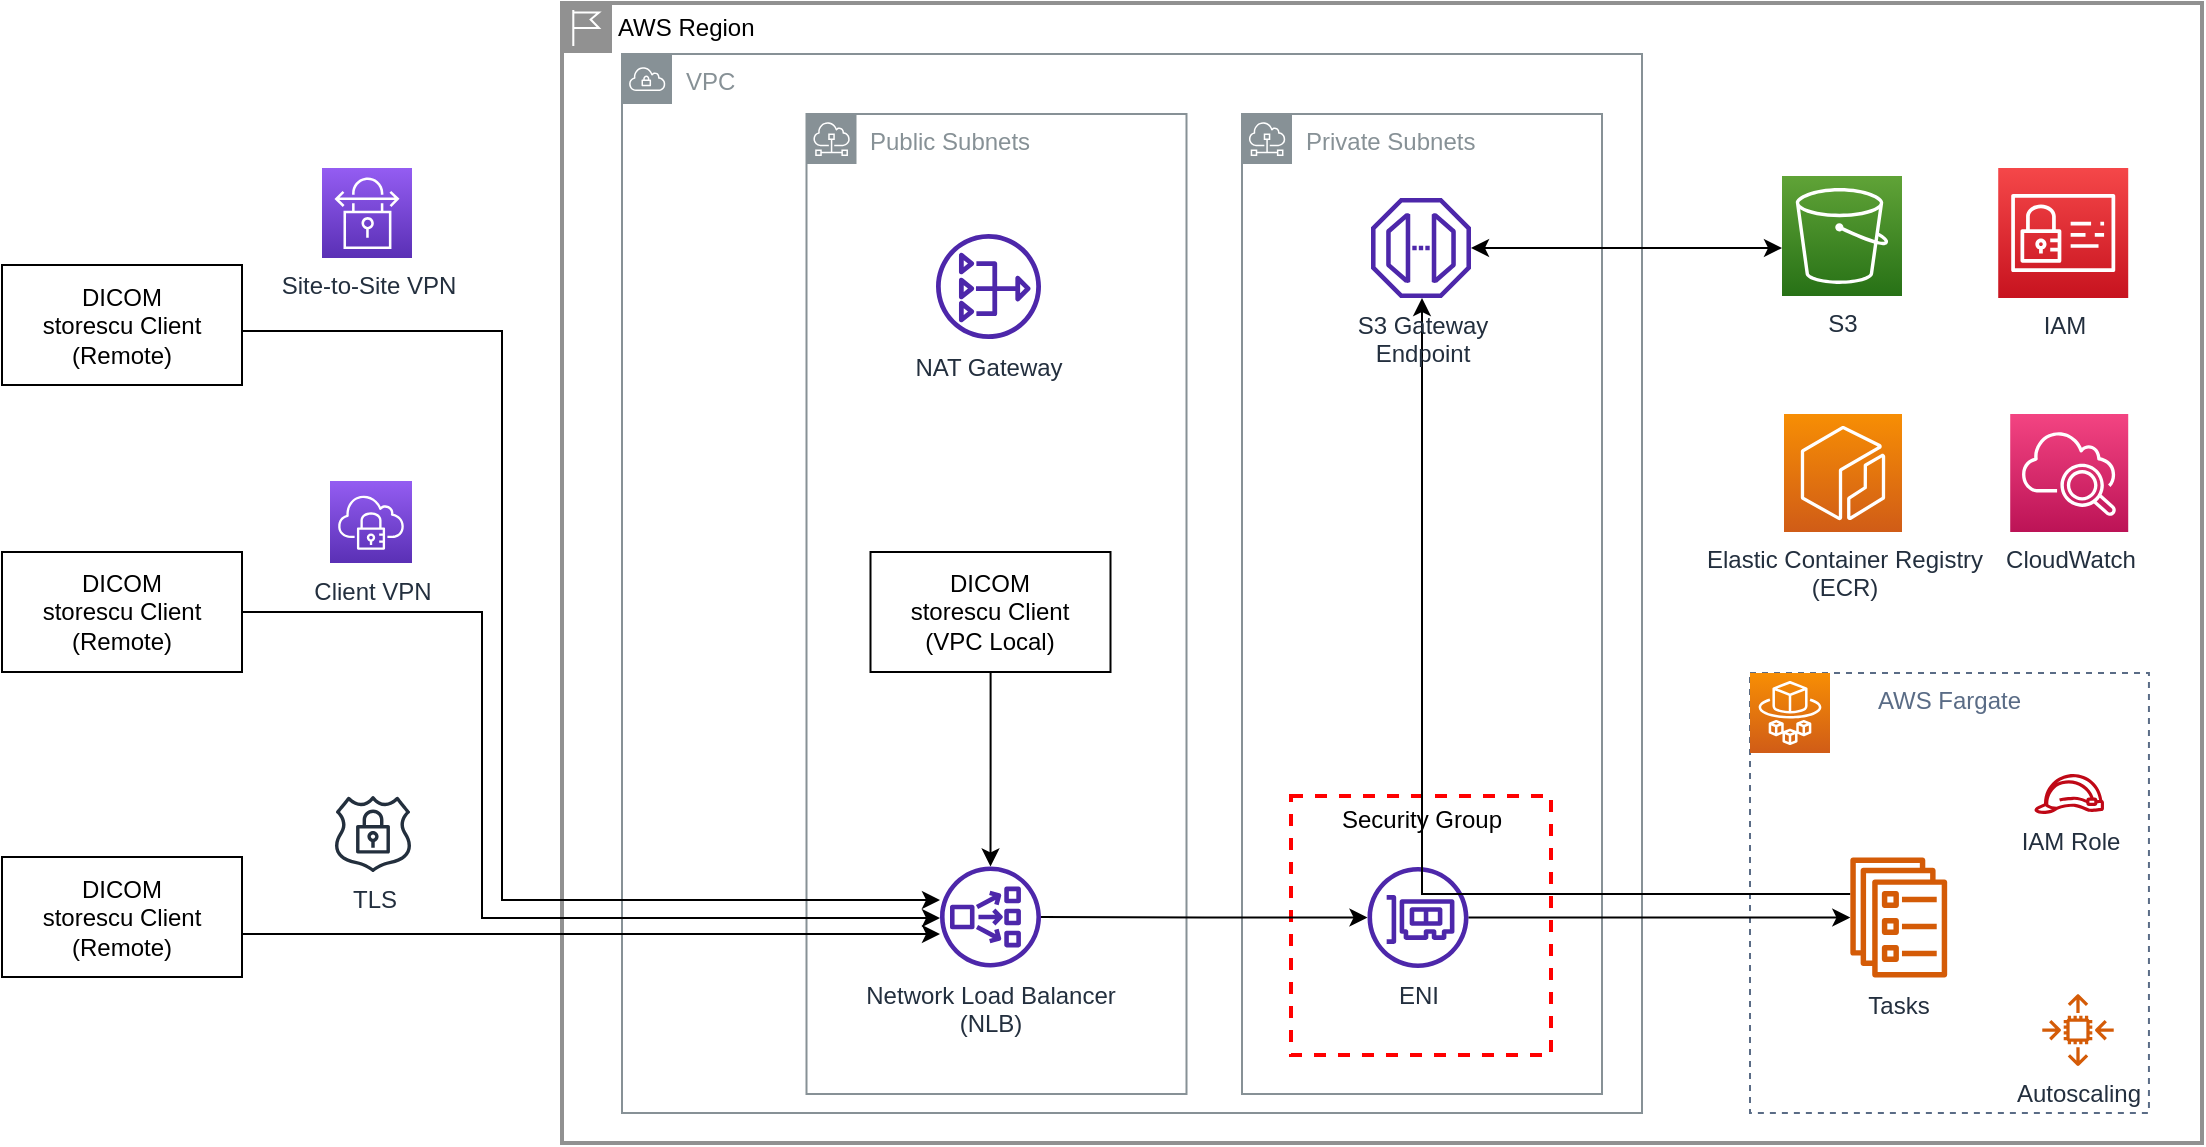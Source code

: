 <mxfile version="18.0.1" type="device"><diagram id="pgt_ro-wqcOZEMkyLT7L" name="Page-1"><mxGraphModel dx="1426" dy="852" grid="1" gridSize="10" guides="1" tooltips="1" connect="1" arrows="1" fold="1" page="1" pageScale="1" pageWidth="1600" pageHeight="900" math="0" shadow="0"><root><mxCell id="0"/><mxCell id="1" parent="0"/><mxCell id="HRik9N_g-Ixblvy0pyng-1" value="AWS Region" style="shape=mxgraph.ibm.box;prType=region;fontStyle=0;verticalAlign=top;align=left;spacingLeft=32;spacingTop=4;fillColor=none;rounded=0;whiteSpace=wrap;html=1;strokeColor=#919191;strokeWidth=2;dashed=0;container=0;spacing=-4;collapsible=0;expand=0;recursiveResize=0;" parent="1" vertex="1"><mxGeometry x="410" y="114.5" width="820" height="570" as="geometry"/></mxCell><mxCell id="HRik9N_g-Ixblvy0pyng-2" value="VPC" style="outlineConnect=0;gradientColor=none;html=1;whiteSpace=wrap;fontSize=12;fontStyle=0;shape=mxgraph.aws4.group;grIcon=mxgraph.aws4.group_vpc;strokeColor=#879196;fillColor=none;verticalAlign=top;align=left;spacingLeft=30;fontColor=#879196;dashed=0;rounded=0;" parent="1" vertex="1"><mxGeometry x="440" y="140" width="510" height="529.5" as="geometry"/></mxCell><mxCell id="HRik9N_g-Ixblvy0pyng-6" value="AWS Fargate" style="fillColor=none;strokeColor=#5A6C86;dashed=1;verticalAlign=top;fontStyle=0;fontColor=#5A6C86;" parent="1" vertex="1"><mxGeometry x="1004" y="449.5" width="199.47" height="220" as="geometry"/></mxCell><mxCell id="iyTp8X0Ln9o2cgEogHCR-4" value="Private Subnets" style="sketch=0;outlineConnect=0;gradientColor=none;html=1;whiteSpace=wrap;fontSize=12;fontStyle=0;shape=mxgraph.aws4.group;grIcon=mxgraph.aws4.group_subnet;strokeColor=#879196;fillColor=none;verticalAlign=top;align=left;spacingLeft=30;fontColor=#879196;dashed=0;" parent="1" vertex="1"><mxGeometry x="750" y="170" width="180" height="490" as="geometry"/></mxCell><mxCell id="iyTp8X0Ln9o2cgEogHCR-29" value="Public Subnets" style="sketch=0;outlineConnect=0;gradientColor=none;html=1;whiteSpace=wrap;fontSize=12;fontStyle=0;shape=mxgraph.aws4.group;grIcon=mxgraph.aws4.group_subnet;strokeColor=#879196;fillColor=none;verticalAlign=top;align=left;spacingLeft=30;fontColor=#879196;dashed=0;" parent="1" vertex="1"><mxGeometry x="532.25" y="170" width="190" height="490" as="geometry"/></mxCell><mxCell id="iyTp8X0Ln9o2cgEogHCR-34" style="edgeStyle=orthogonalEdgeStyle;rounded=0;orthogonalLoop=1;jettySize=auto;html=1;" parent="1" source="iyTp8X0Ln9o2cgEogHCR-11" target="HRik9N_g-Ixblvy0pyng-17" edge="1"><mxGeometry relative="1" as="geometry"/></mxCell><mxCell id="iyTp8X0Ln9o2cgEogHCR-11" value="DICOM&lt;br&gt;storescu Client&lt;br&gt;(VPC Local)" style="rounded=0;whiteSpace=wrap;html=1;" parent="1" vertex="1"><mxGeometry x="564.25" y="389" width="120" height="60" as="geometry"/></mxCell><mxCell id="HRik9N_g-Ixblvy0pyng-28" value="Security Group" style="fontStyle=0;verticalAlign=top;align=center;spacingTop=-2;fillColor=none;rounded=0;whiteSpace=wrap;html=1;strokeColor=#FF0000;strokeWidth=2;dashed=1;container=1;collapsible=0;expand=0;recursiveResize=0;" parent="1" vertex="1"><mxGeometry x="774.5" y="511" width="130" height="129.5" as="geometry"/></mxCell><mxCell id="HRik9N_g-Ixblvy0pyng-25" value="ENI" style="sketch=0;outlineConnect=0;fontColor=#232F3E;gradientColor=none;fillColor=#4D27AA;strokeColor=none;dashed=0;verticalLabelPosition=bottom;verticalAlign=top;align=center;html=1;fontSize=12;fontStyle=0;aspect=fixed;pointerEvents=1;shape=mxgraph.aws4.elastic_network_interface;" parent="HRik9N_g-Ixblvy0pyng-28" vertex="1"><mxGeometry x="38.25" y="35.5" width="50.5" height="50.5" as="geometry"/></mxCell><mxCell id="iyTp8X0Ln9o2cgEogHCR-33" style="edgeStyle=orthogonalEdgeStyle;rounded=0;orthogonalLoop=1;jettySize=auto;html=1;exitX=1;exitY=0.5;exitDx=0;exitDy=0;" parent="1" source="HRik9N_g-Ixblvy0pyng-20" target="HRik9N_g-Ixblvy0pyng-17" edge="1"><mxGeometry relative="1" as="geometry"><Array as="points"><mxPoint x="250" y="580"/></Array></mxGeometry></mxCell><mxCell id="HRik9N_g-Ixblvy0pyng-20" value="DICOM&lt;br&gt;storescu Client&lt;br&gt;(Remote)" style="rounded=0;whiteSpace=wrap;html=1;" parent="1" vertex="1"><mxGeometry x="130" y="541.5" width="120" height="60" as="geometry"/></mxCell><mxCell id="HRik9N_g-Ixblvy0pyng-5" value="" style="sketch=0;points=[[0,0,0],[0.25,0,0],[0.5,0,0],[0.75,0,0],[1,0,0],[0,1,0],[0.25,1,0],[0.5,1,0],[0.75,1,0],[1,1,0],[0,0.25,0],[0,0.5,0],[0,0.75,0],[1,0.25,0],[1,0.5,0],[1,0.75,0]];outlineConnect=0;fontColor=#232F3E;gradientColor=#F78E04;gradientDirection=north;fillColor=#D05C17;strokeColor=#ffffff;dashed=0;verticalLabelPosition=bottom;verticalAlign=top;align=center;html=1;fontSize=12;fontStyle=0;aspect=fixed;shape=mxgraph.aws4.resourceIcon;resIcon=mxgraph.aws4.fargate;" parent="1" vertex="1"><mxGeometry x="1004" y="449.5" width="40" height="40" as="geometry"/></mxCell><mxCell id="HRik9N_g-Ixblvy0pyng-7" value="Elastic Container Registry&lt;br&gt;(ECR)" style="sketch=0;points=[[0,0,0],[0.25,0,0],[0.5,0,0],[0.75,0,0],[1,0,0],[0,1,0],[0.25,1,0],[0.5,1,0],[0.75,1,0],[1,1,0],[0,0.25,0],[0,0.5,0],[0,0.75,0],[1,0.25,0],[1,0.5,0],[1,0.75,0]];outlineConnect=0;fontColor=#232F3E;gradientColor=#F78E04;gradientDirection=north;fillColor=#D05C17;strokeColor=#ffffff;dashed=0;verticalLabelPosition=bottom;verticalAlign=top;align=center;html=1;fontSize=12;fontStyle=0;aspect=fixed;shape=mxgraph.aws4.resourceIcon;resIcon=mxgraph.aws4.ecr;" parent="1" vertex="1"><mxGeometry x="1021" y="320" width="59" height="59" as="geometry"/></mxCell><mxCell id="iyTp8X0Ln9o2cgEogHCR-36" style="edgeStyle=orthogonalEdgeStyle;rounded=0;orthogonalLoop=1;jettySize=auto;html=1;startArrow=classic;startFill=1;endArrow=none;endFill=0;" parent="1" source="HRik9N_g-Ixblvy0pyng-8" target="HRik9N_g-Ixblvy0pyng-25" edge="1"><mxGeometry relative="1" as="geometry"/></mxCell><mxCell id="iyTp8X0Ln9o2cgEogHCR-56" style="edgeStyle=orthogonalEdgeStyle;shape=connector;rounded=0;orthogonalLoop=1;jettySize=auto;html=1;labelBackgroundColor=default;fontFamily=Helvetica;fontSize=11;fontColor=default;endArrow=classic;strokeColor=default;" parent="1" source="HRik9N_g-Ixblvy0pyng-8" target="HRik9N_g-Ixblvy0pyng-23" edge="1"><mxGeometry relative="1" as="geometry"><Array as="points"><mxPoint x="840" y="560"/></Array></mxGeometry></mxCell><mxCell id="HRik9N_g-Ixblvy0pyng-8" value="Tasks" style="sketch=0;outlineConnect=0;fontColor=#232F3E;gradientColor=none;fillColor=#D45B07;strokeColor=none;dashed=0;verticalLabelPosition=bottom;verticalAlign=top;align=center;html=1;fontSize=12;fontStyle=0;aspect=fixed;pointerEvents=1;shape=mxgraph.aws4.ecs_service;" parent="1" vertex="1"><mxGeometry x="1054.0" y="541.75" width="48.75" height="60" as="geometry"/></mxCell><mxCell id="iyTp8X0Ln9o2cgEogHCR-38" style="edgeStyle=orthogonalEdgeStyle;rounded=0;orthogonalLoop=1;jettySize=auto;html=1;startArrow=classic;startFill=1;" parent="1" source="HRik9N_g-Ixblvy0pyng-10" target="HRik9N_g-Ixblvy0pyng-23" edge="1"><mxGeometry relative="1" as="geometry"><Array as="points"><mxPoint x="980" y="237"/><mxPoint x="980" y="237"/></Array></mxGeometry></mxCell><mxCell id="HRik9N_g-Ixblvy0pyng-10" value="S3" style="points=[[0,0,0],[0.25,0,0],[0.5,0,0],[0.75,0,0],[1,0,0],[0,1,0],[0.25,1,0],[0.5,1,0],[0.75,1,0],[1,1,0],[0,0.25,0],[0,0.5,0],[0,0.75,0],[1,0.25,0],[1,0.5,0],[1,0.75,0]];outlineConnect=0;fontColor=#232F3E;gradientColor=#60A337;gradientDirection=north;fillColor=#277116;strokeColor=#ffffff;dashed=0;verticalLabelPosition=bottom;verticalAlign=top;align=center;html=1;fontSize=12;fontStyle=0;aspect=fixed;shape=mxgraph.aws4.resourceIcon;resIcon=mxgraph.aws4.s3;rounded=0;" parent="1" vertex="1"><mxGeometry x="1020" y="201" width="60" height="60" as="geometry"/></mxCell><mxCell id="HRik9N_g-Ixblvy0pyng-17" value="Network Load Balancer&lt;br&gt;(NLB)" style="sketch=0;outlineConnect=0;fontColor=#232F3E;gradientColor=none;fillColor=#4D27AA;strokeColor=none;dashed=0;verticalLabelPosition=bottom;verticalAlign=top;align=center;html=1;fontSize=12;fontStyle=0;aspect=fixed;pointerEvents=1;shape=mxgraph.aws4.network_load_balancer;" parent="1" vertex="1"><mxGeometry x="599" y="546.25" width="50.5" height="50.5" as="geometry"/></mxCell><mxCell id="iyTp8X0Ln9o2cgEogHCR-8" value="Autoscaling" style="sketch=0;outlineConnect=0;fontColor=#232F3E;gradientColor=none;fillColor=#D45B07;strokeColor=none;dashed=0;verticalLabelPosition=bottom;verticalAlign=top;align=center;html=1;fontSize=12;fontStyle=0;aspect=fixed;pointerEvents=1;shape=mxgraph.aws4.auto_scaling2;" parent="1" vertex="1"><mxGeometry x="1150" y="610" width="36" height="36" as="geometry"/></mxCell><mxCell id="HRik9N_g-Ixblvy0pyng-23" value="S3 Gateway&lt;br&gt;Endpoint" style="sketch=0;outlineConnect=0;fontColor=#232F3E;gradientColor=none;fillColor=#4D27AA;strokeColor=none;dashed=0;verticalLabelPosition=bottom;verticalAlign=top;align=center;html=1;fontSize=12;fontStyle=0;aspect=fixed;pointerEvents=1;shape=mxgraph.aws4.endpoint;" parent="1" vertex="1"><mxGeometry x="814.5" y="212" width="50" height="50" as="geometry"/></mxCell><mxCell id="iyTp8X0Ln9o2cgEogHCR-2" value="CloudWatch" style="sketch=0;points=[[0,0,0],[0.25,0,0],[0.5,0,0],[0.75,0,0],[1,0,0],[0,1,0],[0.25,1,0],[0.5,1,0],[0.75,1,0],[1,1,0],[0,0.25,0],[0,0.5,0],[0,0.75,0],[1,0.25,0],[1,0.5,0],[1,0.75,0]];points=[[0,0,0],[0.25,0,0],[0.5,0,0],[0.75,0,0],[1,0,0],[0,1,0],[0.25,1,0],[0.5,1,0],[0.75,1,0],[1,1,0],[0,0.25,0],[0,0.5,0],[0,0.75,0],[1,0.25,0],[1,0.5,0],[1,0.75,0]];outlineConnect=0;fontColor=#232F3E;gradientColor=#F34482;gradientDirection=north;fillColor=#BC1356;strokeColor=#ffffff;dashed=0;verticalLabelPosition=bottom;verticalAlign=top;align=center;html=1;fontSize=12;fontStyle=0;aspect=fixed;shape=mxgraph.aws4.resourceIcon;resIcon=mxgraph.aws4.cloudwatch_2;" parent="1" vertex="1"><mxGeometry x="1134.11" y="320" width="59" height="59" as="geometry"/></mxCell><mxCell id="iyTp8X0Ln9o2cgEogHCR-31" value="IAM" style="sketch=0;points=[[0,0,0],[0.25,0,0],[0.5,0,0],[0.75,0,0],[1,0,0],[0,1,0],[0.25,1,0],[0.5,1,0],[0.75,1,0],[1,1,0],[0,0.25,0],[0,0.5,0],[0,0.75,0],[1,0.25,0],[1,0.5,0],[1,0.75,0]];outlineConnect=0;fontColor=#232F3E;gradientColor=#F54749;gradientDirection=north;fillColor=#C7131F;strokeColor=#ffffff;dashed=0;verticalLabelPosition=bottom;verticalAlign=top;align=center;html=1;fontSize=12;fontStyle=0;aspect=fixed;shape=mxgraph.aws4.resourceIcon;resIcon=mxgraph.aws4.identity_and_access_management;" parent="1" vertex="1"><mxGeometry x="1128.11" y="197" width="65" height="65" as="geometry"/></mxCell><mxCell id="iyTp8X0Ln9o2cgEogHCR-1" value="IAM Role" style="sketch=0;outlineConnect=0;fontColor=#232F3E;gradientColor=none;fillColor=#BF0816;strokeColor=none;dashed=0;verticalLabelPosition=bottom;verticalAlign=top;align=center;html=1;fontSize=12;fontStyle=0;aspect=fixed;pointerEvents=1;shape=mxgraph.aws4.role;" parent="1" vertex="1"><mxGeometry x="1145.88" y="500" width="35.46" height="20" as="geometry"/></mxCell><mxCell id="iyTp8X0Ln9o2cgEogHCR-37" style="edgeStyle=orthogonalEdgeStyle;rounded=0;orthogonalLoop=1;jettySize=auto;html=1;startArrow=classic;startFill=1;endArrow=none;endFill=0;" parent="1" source="HRik9N_g-Ixblvy0pyng-25" target="HRik9N_g-Ixblvy0pyng-17" edge="1"><mxGeometry relative="1" as="geometry"/></mxCell><mxCell id="iyTp8X0Ln9o2cgEogHCR-54" style="edgeStyle=orthogonalEdgeStyle;shape=connector;rounded=0;orthogonalLoop=1;jettySize=auto;html=1;labelBackgroundColor=default;fontFamily=Helvetica;fontSize=11;fontColor=default;endArrow=classic;strokeColor=default;" parent="1" source="iyTp8X0Ln9o2cgEogHCR-47" target="HRik9N_g-Ixblvy0pyng-17" edge="1"><mxGeometry relative="1" as="geometry"><Array as="points"><mxPoint x="370" y="419"/><mxPoint x="370" y="572"/></Array></mxGeometry></mxCell><mxCell id="iyTp8X0Ln9o2cgEogHCR-47" value="DICOM&lt;br&gt;storescu Client&lt;br&gt;(Remote)" style="rounded=0;whiteSpace=wrap;html=1;" parent="1" vertex="1"><mxGeometry x="130" y="389" width="120" height="60" as="geometry"/></mxCell><mxCell id="iyTp8X0Ln9o2cgEogHCR-50" value="Client VPN" style="sketch=0;points=[[0,0,0],[0.25,0,0],[0.5,0,0],[0.75,0,0],[1,0,0],[0,1,0],[0.25,1,0],[0.5,1,0],[0.75,1,0],[1,1,0],[0,0.25,0],[0,0.5,0],[0,0.75,0],[1,0.25,0],[1,0.5,0],[1,0.75,0]];outlineConnect=0;fontColor=#232F3E;gradientColor=#945DF2;gradientDirection=north;fillColor=#5A30B5;strokeColor=#ffffff;dashed=0;verticalLabelPosition=bottom;verticalAlign=top;align=center;html=1;fontSize=12;fontStyle=0;aspect=fixed;shape=mxgraph.aws4.resourceIcon;resIcon=mxgraph.aws4.client_vpn;fontFamily=Helvetica;" parent="1" vertex="1"><mxGeometry x="294" y="353.5" width="41" height="41" as="geometry"/></mxCell><mxCell id="iyTp8X0Ln9o2cgEogHCR-51" value="Site-to-Site VPN" style="sketch=0;points=[[0,0,0],[0.25,0,0],[0.5,0,0],[0.75,0,0],[1,0,0],[0,1,0],[0.25,1,0],[0.5,1,0],[0.75,1,0],[1,1,0],[0,0.25,0],[0,0.5,0],[0,0.75,0],[1,0.25,0],[1,0.5,0],[1,0.75,0]];outlineConnect=0;fontColor=#232F3E;gradientColor=#945DF2;gradientDirection=north;fillColor=#5A30B5;strokeColor=#ffffff;dashed=0;verticalLabelPosition=bottom;verticalAlign=top;align=center;html=1;fontSize=12;fontStyle=0;aspect=fixed;shape=mxgraph.aws4.resourceIcon;resIcon=mxgraph.aws4.site_to_site_vpn;fontFamily=Helvetica;" parent="1" vertex="1"><mxGeometry x="290" y="197" width="45" height="45" as="geometry"/></mxCell><mxCell id="iyTp8X0Ln9o2cgEogHCR-55" style="edgeStyle=orthogonalEdgeStyle;shape=connector;rounded=0;orthogonalLoop=1;jettySize=auto;html=1;labelBackgroundColor=default;fontFamily=Helvetica;fontSize=11;fontColor=default;endArrow=classic;strokeColor=default;exitX=1;exitY=0.5;exitDx=0;exitDy=0;" parent="1" edge="1"><mxGeometry relative="1" as="geometry"><Array as="points"><mxPoint x="380" y="279"/><mxPoint x="380" y="563"/></Array><mxPoint x="250" y="278.5" as="sourcePoint"/><mxPoint x="599" y="563" as="targetPoint"/></mxGeometry></mxCell><mxCell id="iyTp8X0Ln9o2cgEogHCR-52" value="DICOM&lt;br&gt;storescu Client&lt;br&gt;(Remote)" style="rounded=0;whiteSpace=wrap;html=1;" parent="1" vertex="1"><mxGeometry x="130" y="245.5" width="120" height="60" as="geometry"/></mxCell><mxCell id="iyTp8X0Ln9o2cgEogHCR-53" value="TLS" style="sketch=0;outlineConnect=0;fontColor=#232F3E;gradientColor=none;fillColor=#232F3D;strokeColor=none;dashed=0;verticalLabelPosition=bottom;verticalAlign=top;align=center;html=1;fontSize=12;fontStyle=0;aspect=fixed;pointerEvents=1;shape=mxgraph.aws4.ssl_padlock;fontFamily=Helvetica;" parent="1" vertex="1"><mxGeometry x="296" y="511" width="39" height="38" as="geometry"/></mxCell><mxCell id="kiSKjQZ2hq09fPMpRUA--1" value="NAT Gateway" style="sketch=0;outlineConnect=0;fontColor=#232F3E;gradientColor=none;fillColor=#4D27AA;strokeColor=none;dashed=0;verticalLabelPosition=bottom;verticalAlign=top;align=center;html=1;fontSize=12;fontStyle=0;aspect=fixed;pointerEvents=1;shape=mxgraph.aws4.nat_gateway;" vertex="1" parent="1"><mxGeometry x="597" y="230" width="52.5" height="52.5" as="geometry"/></mxCell></root></mxGraphModel></diagram></mxfile>